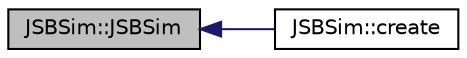 digraph "JSBSim::JSBSim"
{
 // INTERACTIVE_SVG=YES
  edge [fontname="Helvetica",fontsize="10",labelfontname="Helvetica",labelfontsize="10"];
  node [fontname="Helvetica",fontsize="10",shape=record];
  rankdir="LR";
  Node1 [label="JSBSim::JSBSim",height=0.2,width=0.4,color="black", fillcolor="grey75", style="filled" fontcolor="black"];
  Node1 -> Node2 [dir="back",color="midnightblue",fontsize="10",style="solid",fontname="Helvetica"];
  Node2 [label="JSBSim::create",height=0.2,width=0.4,color="black", fillcolor="white", style="filled",URL="$classJSBSim.html#ac8da5a56a7e92ee2ae07cd0e2bce957b"];
}
